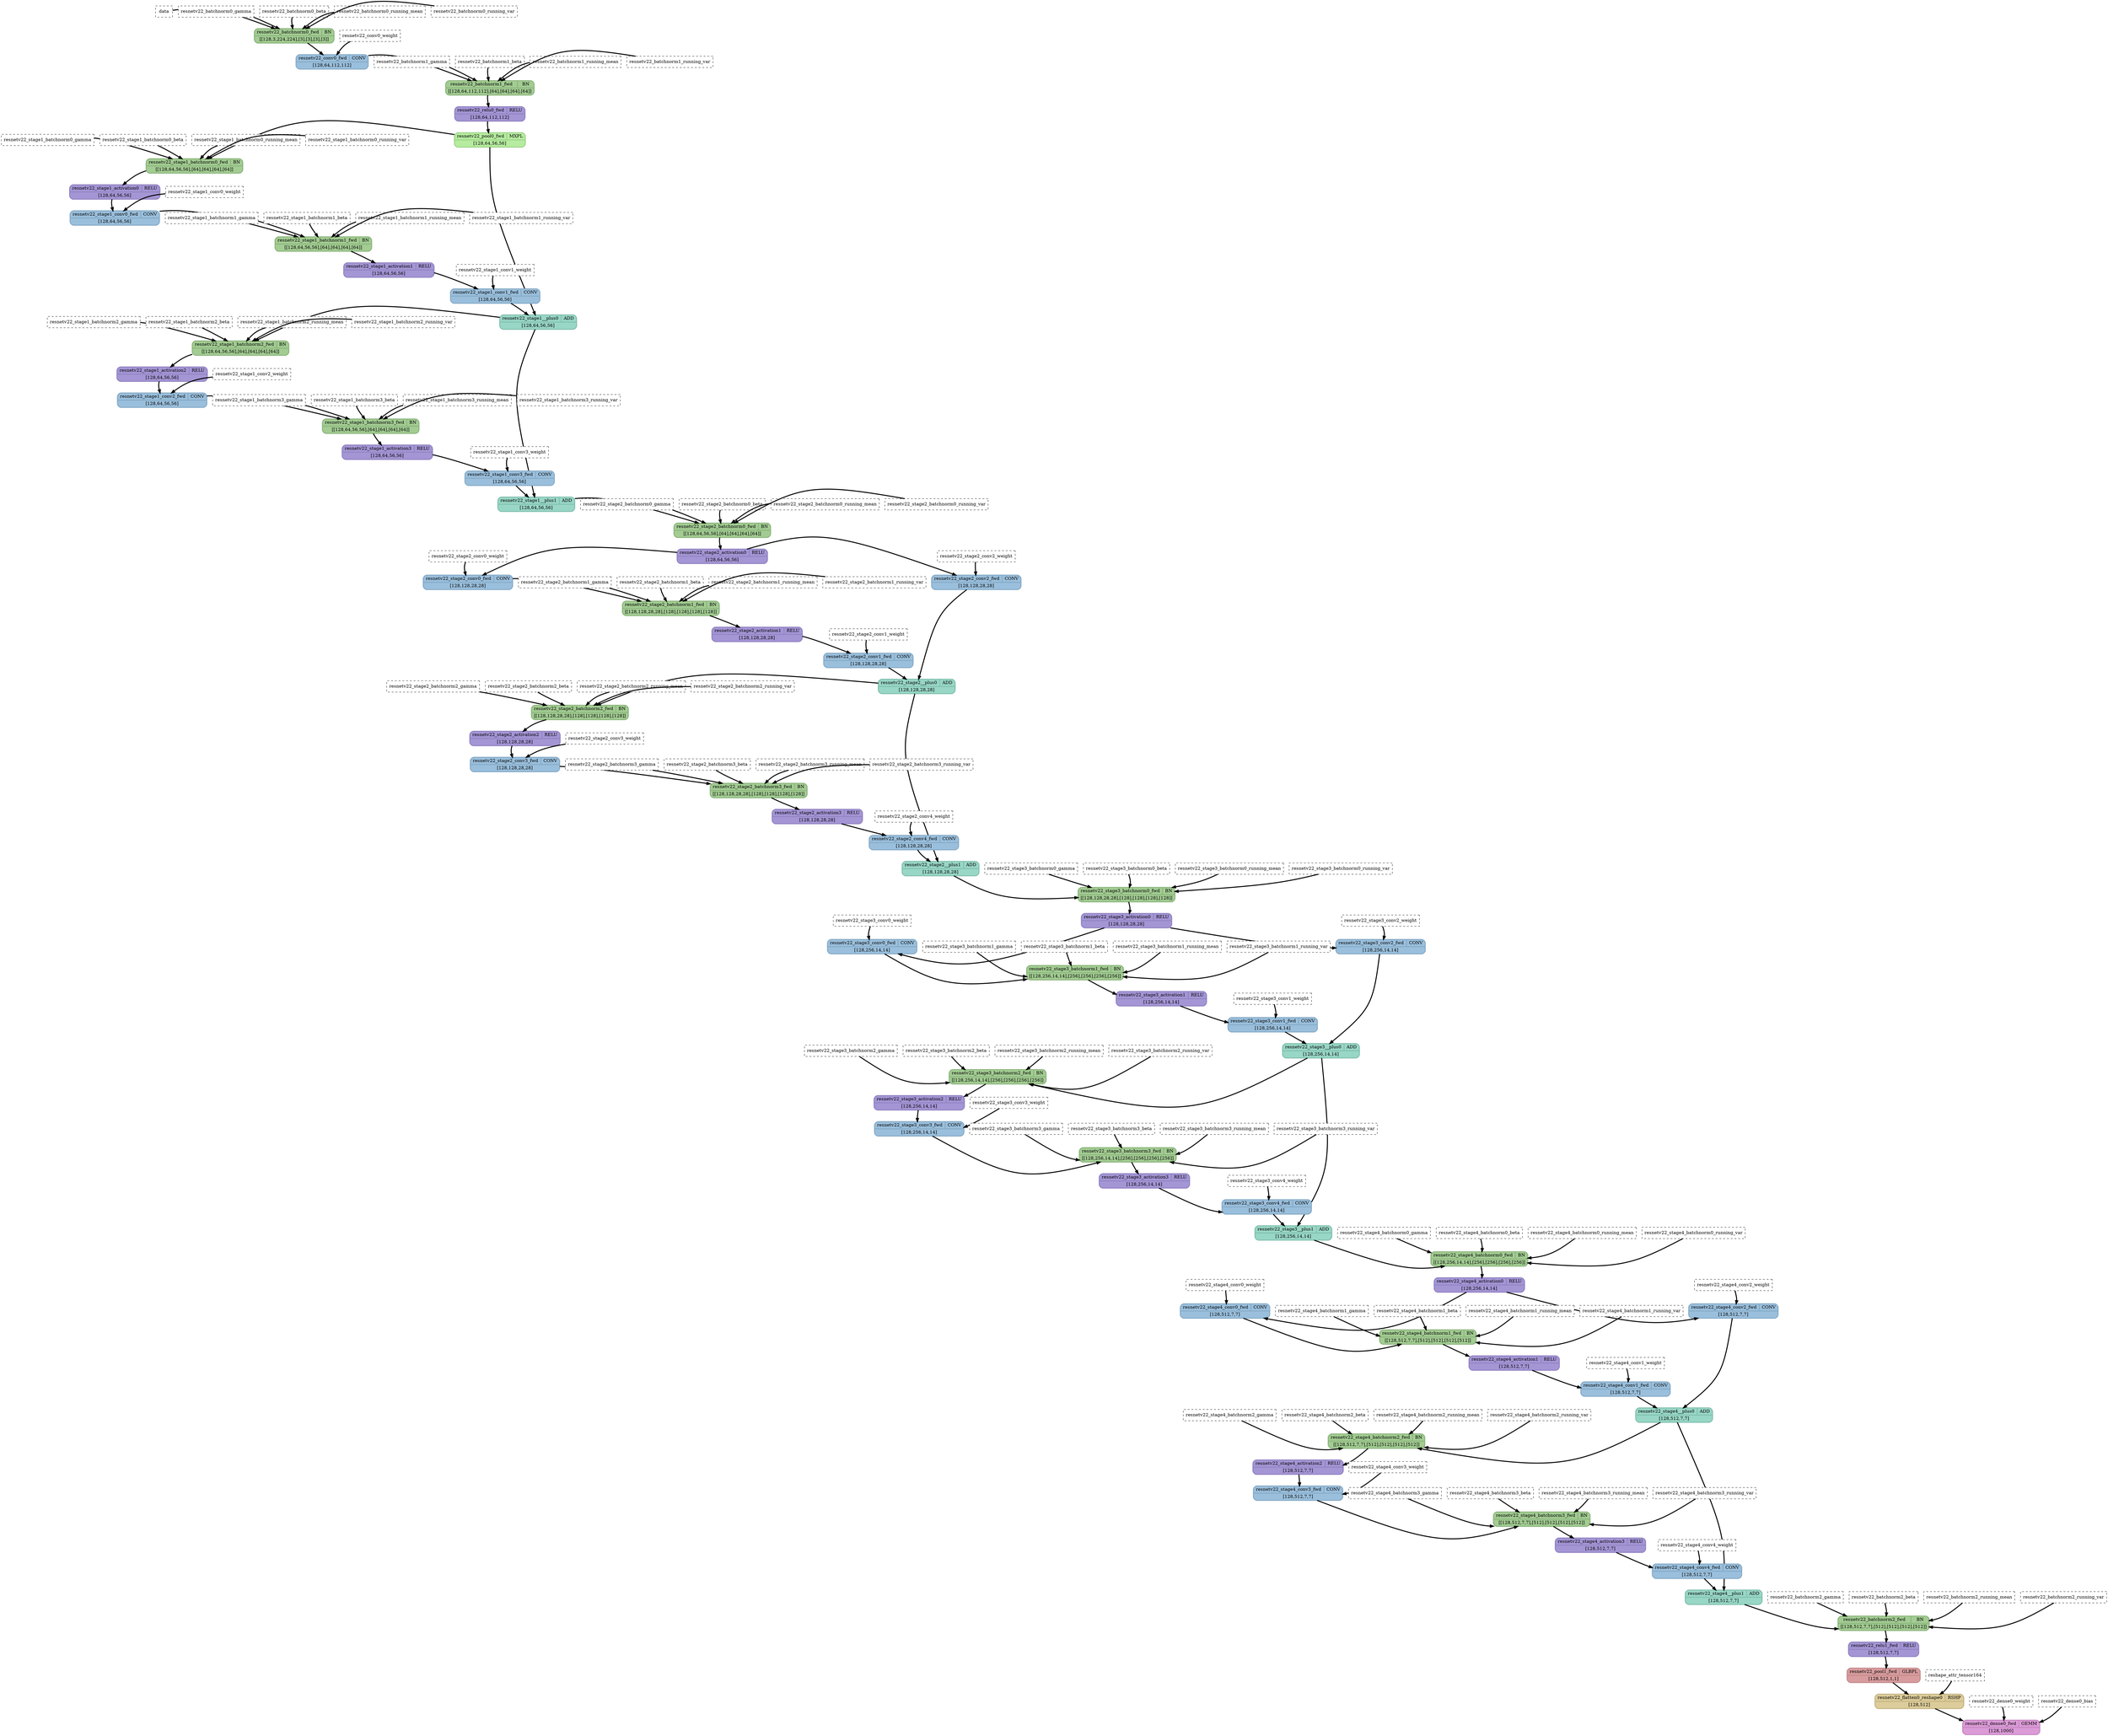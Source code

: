strict digraph {
  graph [
    rankdir="TB"
    overlap=prism
    overlap_shrink=true
    splines=curved
  ];
  node [
    shape=Mrecord
  ];
  edge [
    penwidth=3
  ];

  // Node definitions.
  "data" [
    id=0
    name="data"
    type=constant_input
    label="data"
    inputs=""
    outputs=""
    shape=box
    style="filled,dashed"
    fillcolor="white"
  ];
  "resnetv22_batchnorm0_gamma" [
    id=1
    name="resnetv22_batchnorm0_gamma"
    type=constant_input
    label="resnetv22_batchnorm0_gamma"
    inputs=""
    outputs=""
    shape=box
    style="filled,dashed"
    fillcolor="white"
  ];
  "resnetv22_batchnorm0_beta" [
    id=2
    name="resnetv22_batchnorm0_beta"
    type=constant_input
    label="resnetv22_batchnorm0_beta"
    inputs=""
    outputs=""
    shape=box
    style="filled,dashed"
    fillcolor="white"
  ];
  "resnetv22_batchnorm0_running_mean" [
    id=3
    name="resnetv22_batchnorm0_running_mean"
    type=constant_input
    label="resnetv22_batchnorm0_running_mean"
    inputs=""
    outputs=""
    shape=box
    style="filled,dashed"
    fillcolor="white"
  ];
  "resnetv22_batchnorm0_running_var" [
    id=4
    name="resnetv22_batchnorm0_running_var"
    type=constant_input
    label="resnetv22_batchnorm0_running_var"
    inputs=""
    outputs=""
    shape=box
    style="filled,dashed"
    fillcolor="white"
  ];
  "resnetv22_batchnorm0_fwd" [
    id=5
    name="resnetv22_batchnorm0_fwd"
    type=BatchNormalization
    label="{ {resnetv22_batchnorm0_fwd  | BN} | [[128,3,224,224],[3],[3],[3],[3]] }"
    inputs="data;resnetv22_batchnorm0_gamma;resnetv22_batchnorm0_beta;resnetv22_batchnorm0_running_mean;resnetv22_batchnorm0_running_var"
    outputs="resnetv22_batchnorm0_fwd"
    penwidth=3
    style=filled
    color="#8db67e"
    fontcolor="#000000"
    fillcolor="#a2cc92"
  ];
  "resnetv22_conv0_weight" [
    id=6
    name="resnetv22_conv0_weight"
    type=constant_input
    label="resnetv22_conv0_weight"
    inputs=""
    outputs=""
    shape=box
    style="filled,dashed"
    fillcolor="white"
  ];
  "resnetv22_conv0_fwd" [
    id=7
    name="resnetv22_conv0_fwd"
    type=Conv
    label="{ {resnetv22_conv0_fwd  | CONV} | [128,64,112,112] }"
    inputs="resnetv22_batchnorm0_fwd;resnetv22_conv0_weight"
    outputs="resnetv22_conv0_fwd"
    penwidth=3
    style=filled
    color="#86abc7"
    fontcolor="#000000"
    fillcolor="#9abfdc"
  ];
  "resnetv22_batchnorm1_gamma" [
    id=8
    name="resnetv22_batchnorm1_gamma"
    type=constant_input
    label="resnetv22_batchnorm1_gamma"
    inputs=""
    outputs=""
    shape=box
    style="filled,dashed"
    fillcolor="white"
  ];
  "resnetv22_batchnorm1_beta" [
    id=9
    name="resnetv22_batchnorm1_beta"
    type=constant_input
    label="resnetv22_batchnorm1_beta"
    inputs=""
    outputs=""
    shape=box
    style="filled,dashed"
    fillcolor="white"
  ];
  "resnetv22_batchnorm1_running_mean" [
    id=10
    name="resnetv22_batchnorm1_running_mean"
    type=constant_input
    label="resnetv22_batchnorm1_running_mean"
    inputs=""
    outputs=""
    shape=box
    style="filled,dashed"
    fillcolor="white"
  ];
  "resnetv22_batchnorm1_running_var" [
    id=11
    name="resnetv22_batchnorm1_running_var"
    type=constant_input
    label="resnetv22_batchnorm1_running_var"
    inputs=""
    outputs=""
    shape=box
    style="filled,dashed"
    fillcolor="white"
  ];
  "resnetv22_batchnorm1_fwd" [
    id=12
    name="resnetv22_batchnorm1_fwd"
    type=BatchNormalization
    label="{ {resnetv22_batchnorm1_fwd  | BN} | [[128,64,112,112],[64],[64],[64],[64]] }"
    inputs="resnetv22_conv0_fwd;resnetv22_batchnorm1_gamma;resnetv22_batchnorm1_beta;resnetv22_batchnorm1_running_mean;resnetv22_batchnorm1_running_var"
    outputs="resnetv22_batchnorm1_fwd"
    penwidth=3
    style=filled
    color="#8db67e"
    fontcolor="#000000"
    fillcolor="#a2cc92"
  ];
  "resnetv22_relu0_fwd" [
    id=13
    name="resnetv22_relu0_fwd"
    type=Relu
    label="{ {resnetv22_relu0_fwd  | RELU} | [128,64,112,112] }"
    inputs="resnetv22_batchnorm1_fwd"
    outputs="resnetv22_relu0_fwd"
    penwidth=3
    style=filled
    color="#9384c2"
    fontcolor="#000000"
    fillcolor="#a495d5"
  ];
  "resnetv22_pool0_fwd" [
    id=14
    name="resnetv22_pool0_fwd"
    type=MaxPool
    label="{ {resnetv22_pool0_fwd  | MXPL} | [128,64,56,56] }"
    inputs="resnetv22_relu0_fwd"
    outputs="resnetv22_pool0_fwd"
    penwidth=3
    style=filled
    color="#9dd388"
    fontcolor="#000000"
    fillcolor="#b6ec9f"
  ];
  "resnetv22_stage1_batchnorm0_gamma" [
    id=15
    name="resnetv22_stage1_batchnorm0_gamma"
    type=constant_input
    label="resnetv22_stage1_batchnorm0_gamma"
    inputs=""
    outputs=""
    shape=box
    style="filled,dashed"
    fillcolor="white"
  ];
  "resnetv22_stage1_batchnorm0_beta" [
    id=16
    name="resnetv22_stage1_batchnorm0_beta"
    type=constant_input
    label="resnetv22_stage1_batchnorm0_beta"
    inputs=""
    outputs=""
    shape=box
    style="filled,dashed"
    fillcolor="white"
  ];
  "resnetv22_stage1_batchnorm0_running_mean" [
    id=17
    name="resnetv22_stage1_batchnorm0_running_mean"
    type=constant_input
    label="resnetv22_stage1_batchnorm0_running_mean"
    inputs=""
    outputs=""
    shape=box
    style="filled,dashed"
    fillcolor="white"
  ];
  "resnetv22_stage1_batchnorm0_running_var" [
    id=18
    name="resnetv22_stage1_batchnorm0_running_var"
    type=constant_input
    label="resnetv22_stage1_batchnorm0_running_var"
    inputs=""
    outputs=""
    shape=box
    style="filled,dashed"
    fillcolor="white"
  ];
  "resnetv22_stage1_batchnorm0_fwd" [
    id=19
    name="resnetv22_stage1_batchnorm0_fwd"
    type=BatchNormalization
    label="{ {resnetv22_stage1_batchnorm0_fwd  | BN} | [[128,64,56,56],[64],[64],[64],[64]] }"
    inputs="resnetv22_pool0_fwd;resnetv22_stage1_batchnorm0_gamma;resnetv22_stage1_batchnorm0_beta;resnetv22_stage1_batchnorm0_running_mean;resnetv22_stage1_batchnorm0_running_var"
    outputs="resnetv22_stage1_batchnorm0_fwd"
    penwidth=3
    style=filled
    color="#8db67e"
    fontcolor="#000000"
    fillcolor="#a2cc92"
  ];
  "resnetv22_stage1_activation0" [
    id=20
    name="resnetv22_stage1_activation0"
    type=Relu
    label="{ {resnetv22_stage1_activation0  | RELU} | [128,64,56,56] }"
    inputs="resnetv22_stage1_batchnorm0_fwd"
    outputs="resnetv22_stage1_activation0"
    penwidth=3
    style=filled
    color="#9384c2"
    fontcolor="#000000"
    fillcolor="#a495d5"
  ];
  "resnetv22_stage1_conv0_weight" [
    id=21
    name="resnetv22_stage1_conv0_weight"
    type=constant_input
    label="resnetv22_stage1_conv0_weight"
    inputs=""
    outputs=""
    shape=box
    style="filled,dashed"
    fillcolor="white"
  ];
  "resnetv22_stage1_conv0_fwd" [
    id=22
    name="resnetv22_stage1_conv0_fwd"
    type=Conv
    label="{ {resnetv22_stage1_conv0_fwd  | CONV} | [128,64,56,56] }"
    inputs="resnetv22_stage1_activation0;resnetv22_stage1_conv0_weight"
    outputs="resnetv22_stage1_conv0_fwd"
    penwidth=3
    style=filled
    color="#86abc7"
    fontcolor="#000000"
    fillcolor="#9abfdc"
  ];
  "resnetv22_stage1_batchnorm1_gamma" [
    id=23
    name="resnetv22_stage1_batchnorm1_gamma"
    type=constant_input
    label="resnetv22_stage1_batchnorm1_gamma"
    inputs=""
    outputs=""
    shape=box
    style="filled,dashed"
    fillcolor="white"
  ];
  "resnetv22_stage1_batchnorm1_beta" [
    id=24
    name="resnetv22_stage1_batchnorm1_beta"
    type=constant_input
    label="resnetv22_stage1_batchnorm1_beta"
    inputs=""
    outputs=""
    shape=box
    style="filled,dashed"
    fillcolor="white"
  ];
  "resnetv22_stage1_batchnorm1_running_mean" [
    id=25
    name="resnetv22_stage1_batchnorm1_running_mean"
    type=constant_input
    label="resnetv22_stage1_batchnorm1_running_mean"
    inputs=""
    outputs=""
    shape=box
    style="filled,dashed"
    fillcolor="white"
  ];
  "resnetv22_stage1_batchnorm1_running_var" [
    id=26
    name="resnetv22_stage1_batchnorm1_running_var"
    type=constant_input
    label="resnetv22_stage1_batchnorm1_running_var"
    inputs=""
    outputs=""
    shape=box
    style="filled,dashed"
    fillcolor="white"
  ];
  "resnetv22_stage1_batchnorm1_fwd" [
    id=27
    name="resnetv22_stage1_batchnorm1_fwd"
    type=BatchNormalization
    label="{ {resnetv22_stage1_batchnorm1_fwd  | BN} | [[128,64,56,56],[64],[64],[64],[64]] }"
    inputs="resnetv22_stage1_conv0_fwd;resnetv22_stage1_batchnorm1_gamma;resnetv22_stage1_batchnorm1_beta;resnetv22_stage1_batchnorm1_running_mean;resnetv22_stage1_batchnorm1_running_var"
    outputs="resnetv22_stage1_batchnorm1_fwd"
    penwidth=3
    style=filled
    color="#8db67e"
    fontcolor="#000000"
    fillcolor="#a2cc92"
  ];
  "resnetv22_stage1_activation1" [
    id=28
    name="resnetv22_stage1_activation1"
    type=Relu
    label="{ {resnetv22_stage1_activation1  | RELU} | [128,64,56,56] }"
    inputs="resnetv22_stage1_batchnorm1_fwd"
    outputs="resnetv22_stage1_activation1"
    penwidth=3
    style=filled
    color="#9384c2"
    fontcolor="#000000"
    fillcolor="#a495d5"
  ];
  "resnetv22_stage1_conv1_weight" [
    id=29
    name="resnetv22_stage1_conv1_weight"
    type=constant_input
    label="resnetv22_stage1_conv1_weight"
    inputs=""
    outputs=""
    shape=box
    style="filled,dashed"
    fillcolor="white"
  ];
  "resnetv22_stage1_conv1_fwd" [
    id=30
    name="resnetv22_stage1_conv1_fwd"
    type=Conv
    label="{ {resnetv22_stage1_conv1_fwd  | CONV} | [128,64,56,56] }"
    inputs="resnetv22_stage1_activation1;resnetv22_stage1_conv1_weight"
    outputs="resnetv22_stage1_conv1_fwd"
    penwidth=3
    style=filled
    color="#86abc7"
    fontcolor="#000000"
    fillcolor="#9abfdc"
  ];
  "resnetv22_stage1__plus0" [
    id=31
    name="resnetv22_stage1__plus0"
    type=Add
    label="{ {resnetv22_stage1__plus0  | ADD} | [128,64,56,56] }"
    inputs="resnetv22_stage1_conv1_fwd;resnetv22_pool0_fwd"
    outputs="resnetv22_stage1__plus0"
    penwidth=3
    style=filled
    color="#82c0af"
    fontcolor="#000000"
    fillcolor="#98d6c5"
  ];
  "resnetv22_stage1_batchnorm2_gamma" [
    id=32
    name="resnetv22_stage1_batchnorm2_gamma"
    type=constant_input
    label="resnetv22_stage1_batchnorm2_gamma"
    inputs=""
    outputs=""
    shape=box
    style="filled,dashed"
    fillcolor="white"
  ];
  "resnetv22_stage1_batchnorm2_beta" [
    id=33
    name="resnetv22_stage1_batchnorm2_beta"
    type=constant_input
    label="resnetv22_stage1_batchnorm2_beta"
    inputs=""
    outputs=""
    shape=box
    style="filled,dashed"
    fillcolor="white"
  ];
  "resnetv22_stage1_batchnorm2_running_mean" [
    id=34
    name="resnetv22_stage1_batchnorm2_running_mean"
    type=constant_input
    label="resnetv22_stage1_batchnorm2_running_mean"
    inputs=""
    outputs=""
    shape=box
    style="filled,dashed"
    fillcolor="white"
  ];
  "resnetv22_stage1_batchnorm2_running_var" [
    id=35
    name="resnetv22_stage1_batchnorm2_running_var"
    type=constant_input
    label="resnetv22_stage1_batchnorm2_running_var"
    inputs=""
    outputs=""
    shape=box
    style="filled,dashed"
    fillcolor="white"
  ];
  "resnetv22_stage1_batchnorm2_fwd" [
    id=36
    name="resnetv22_stage1_batchnorm2_fwd"
    type=BatchNormalization
    label="{ {resnetv22_stage1_batchnorm2_fwd  | BN} | [[128,64,56,56],[64],[64],[64],[64]] }"
    inputs="resnetv22_stage1__plus0;resnetv22_stage1_batchnorm2_gamma;resnetv22_stage1_batchnorm2_beta;resnetv22_stage1_batchnorm2_running_mean;resnetv22_stage1_batchnorm2_running_var"
    outputs="resnetv22_stage1_batchnorm2_fwd"
    penwidth=3
    style=filled
    color="#8db67e"
    fontcolor="#000000"
    fillcolor="#a2cc92"
  ];
  "resnetv22_stage1_activation2" [
    id=37
    name="resnetv22_stage1_activation2"
    type=Relu
    label="{ {resnetv22_stage1_activation2  | RELU} | [128,64,56,56] }"
    inputs="resnetv22_stage1_batchnorm2_fwd"
    outputs="resnetv22_stage1_activation2"
    penwidth=3
    style=filled
    color="#9384c2"
    fontcolor="#000000"
    fillcolor="#a495d5"
  ];
  "resnetv22_stage1_conv2_weight" [
    id=38
    name="resnetv22_stage1_conv2_weight"
    type=constant_input
    label="resnetv22_stage1_conv2_weight"
    inputs=""
    outputs=""
    shape=box
    style="filled,dashed"
    fillcolor="white"
  ];
  "resnetv22_stage1_conv2_fwd" [
    id=39
    name="resnetv22_stage1_conv2_fwd"
    type=Conv
    label="{ {resnetv22_stage1_conv2_fwd  | CONV} | [128,64,56,56] }"
    inputs="resnetv22_stage1_activation2;resnetv22_stage1_conv2_weight"
    outputs="resnetv22_stage1_conv2_fwd"
    penwidth=3
    style=filled
    color="#86abc7"
    fontcolor="#000000"
    fillcolor="#9abfdc"
  ];
  "resnetv22_stage1_batchnorm3_gamma" [
    id=40
    name="resnetv22_stage1_batchnorm3_gamma"
    type=constant_input
    label="resnetv22_stage1_batchnorm3_gamma"
    inputs=""
    outputs=""
    shape=box
    style="filled,dashed"
    fillcolor="white"
  ];
  "resnetv22_stage1_batchnorm3_beta" [
    id=41
    name="resnetv22_stage1_batchnorm3_beta"
    type=constant_input
    label="resnetv22_stage1_batchnorm3_beta"
    inputs=""
    outputs=""
    shape=box
    style="filled,dashed"
    fillcolor="white"
  ];
  "resnetv22_stage1_batchnorm3_running_mean" [
    id=42
    name="resnetv22_stage1_batchnorm3_running_mean"
    type=constant_input
    label="resnetv22_stage1_batchnorm3_running_mean"
    inputs=""
    outputs=""
    shape=box
    style="filled,dashed"
    fillcolor="white"
  ];
  "resnetv22_stage1_batchnorm3_running_var" [
    id=43
    name="resnetv22_stage1_batchnorm3_running_var"
    type=constant_input
    label="resnetv22_stage1_batchnorm3_running_var"
    inputs=""
    outputs=""
    shape=box
    style="filled,dashed"
    fillcolor="white"
  ];
  "resnetv22_stage1_batchnorm3_fwd" [
    id=44
    name="resnetv22_stage1_batchnorm3_fwd"
    type=BatchNormalization
    label="{ {resnetv22_stage1_batchnorm3_fwd  | BN} | [[128,64,56,56],[64],[64],[64],[64]] }"
    inputs="resnetv22_stage1_conv2_fwd;resnetv22_stage1_batchnorm3_gamma;resnetv22_stage1_batchnorm3_beta;resnetv22_stage1_batchnorm3_running_mean;resnetv22_stage1_batchnorm3_running_var"
    outputs="resnetv22_stage1_batchnorm3_fwd"
    penwidth=3
    style=filled
    color="#8db67e"
    fontcolor="#000000"
    fillcolor="#a2cc92"
  ];
  "resnetv22_stage1_activation3" [
    id=45
    name="resnetv22_stage1_activation3"
    type=Relu
    label="{ {resnetv22_stage1_activation3  | RELU} | [128,64,56,56] }"
    inputs="resnetv22_stage1_batchnorm3_fwd"
    outputs="resnetv22_stage1_activation3"
    penwidth=3
    style=filled
    color="#9384c2"
    fontcolor="#000000"
    fillcolor="#a495d5"
  ];
  "resnetv22_stage1_conv3_weight" [
    id=46
    name="resnetv22_stage1_conv3_weight"
    type=constant_input
    label="resnetv22_stage1_conv3_weight"
    inputs=""
    outputs=""
    shape=box
    style="filled,dashed"
    fillcolor="white"
  ];
  "resnetv22_stage1_conv3_fwd" [
    id=47
    name="resnetv22_stage1_conv3_fwd"
    type=Conv
    label="{ {resnetv22_stage1_conv3_fwd  | CONV} | [128,64,56,56] }"
    inputs="resnetv22_stage1_activation3;resnetv22_stage1_conv3_weight"
    outputs="resnetv22_stage1_conv3_fwd"
    penwidth=3
    style=filled
    color="#86abc7"
    fontcolor="#000000"
    fillcolor="#9abfdc"
  ];
  "resnetv22_stage1__plus1" [
    id=48
    name="resnetv22_stage1__plus1"
    type=Add
    label="{ {resnetv22_stage1__plus1  | ADD} | [128,64,56,56] }"
    inputs="resnetv22_stage1_conv3_fwd;resnetv22_stage1__plus0"
    outputs="resnetv22_stage1__plus1"
    penwidth=3
    style=filled
    color="#82c0af"
    fontcolor="#000000"
    fillcolor="#98d6c5"
  ];
  "resnetv22_stage2_batchnorm0_gamma" [
    id=49
    name="resnetv22_stage2_batchnorm0_gamma"
    type=constant_input
    label="resnetv22_stage2_batchnorm0_gamma"
    inputs=""
    outputs=""
    shape=box
    style="filled,dashed"
    fillcolor="white"
  ];
  "resnetv22_stage2_batchnorm0_beta" [
    id=50
    name="resnetv22_stage2_batchnorm0_beta"
    type=constant_input
    label="resnetv22_stage2_batchnorm0_beta"
    inputs=""
    outputs=""
    shape=box
    style="filled,dashed"
    fillcolor="white"
  ];
  "resnetv22_stage2_batchnorm0_running_mean" [
    id=51
    name="resnetv22_stage2_batchnorm0_running_mean"
    type=constant_input
    label="resnetv22_stage2_batchnorm0_running_mean"
    inputs=""
    outputs=""
    shape=box
    style="filled,dashed"
    fillcolor="white"
  ];
  "resnetv22_stage2_batchnorm0_running_var" [
    id=52
    name="resnetv22_stage2_batchnorm0_running_var"
    type=constant_input
    label="resnetv22_stage2_batchnorm0_running_var"
    inputs=""
    outputs=""
    shape=box
    style="filled,dashed"
    fillcolor="white"
  ];
  "resnetv22_stage2_batchnorm0_fwd" [
    id=53
    name="resnetv22_stage2_batchnorm0_fwd"
    type=BatchNormalization
    label="{ {resnetv22_stage2_batchnorm0_fwd  | BN} | [[128,64,56,56],[64],[64],[64],[64]] }"
    inputs="resnetv22_stage1__plus1;resnetv22_stage2_batchnorm0_gamma;resnetv22_stage2_batchnorm0_beta;resnetv22_stage2_batchnorm0_running_mean;resnetv22_stage2_batchnorm0_running_var"
    outputs="resnetv22_stage2_batchnorm0_fwd"
    penwidth=3
    style=filled
    color="#8db67e"
    fontcolor="#000000"
    fillcolor="#a2cc92"
  ];
  "resnetv22_stage2_activation0" [
    id=54
    name="resnetv22_stage2_activation0"
    type=Relu
    label="{ {resnetv22_stage2_activation0  | RELU} | [128,64,56,56] }"
    inputs="resnetv22_stage2_batchnorm0_fwd"
    outputs="resnetv22_stage2_activation0"
    penwidth=3
    style=filled
    color="#9384c2"
    fontcolor="#000000"
    fillcolor="#a495d5"
  ];
  "resnetv22_stage2_conv0_weight" [
    id=55
    name="resnetv22_stage2_conv0_weight"
    type=constant_input
    label="resnetv22_stage2_conv0_weight"
    inputs=""
    outputs=""
    shape=box
    style="filled,dashed"
    fillcolor="white"
  ];
  "resnetv22_stage2_conv0_fwd" [
    id=56
    name="resnetv22_stage2_conv0_fwd"
    type=Conv
    label="{ {resnetv22_stage2_conv0_fwd  | CONV} | [128,128,28,28] }"
    inputs="resnetv22_stage2_activation0;resnetv22_stage2_conv0_weight"
    outputs="resnetv22_stage2_conv0_fwd"
    penwidth=3
    style=filled
    color="#86abc7"
    fontcolor="#000000"
    fillcolor="#9abfdc"
  ];
  "resnetv22_stage2_batchnorm1_gamma" [
    id=57
    name="resnetv22_stage2_batchnorm1_gamma"
    type=constant_input
    label="resnetv22_stage2_batchnorm1_gamma"
    inputs=""
    outputs=""
    shape=box
    style="filled,dashed"
    fillcolor="white"
  ];
  "resnetv22_stage2_batchnorm1_beta" [
    id=58
    name="resnetv22_stage2_batchnorm1_beta"
    type=constant_input
    label="resnetv22_stage2_batchnorm1_beta"
    inputs=""
    outputs=""
    shape=box
    style="filled,dashed"
    fillcolor="white"
  ];
  "resnetv22_stage2_batchnorm1_running_mean" [
    id=59
    name="resnetv22_stage2_batchnorm1_running_mean"
    type=constant_input
    label="resnetv22_stage2_batchnorm1_running_mean"
    inputs=""
    outputs=""
    shape=box
    style="filled,dashed"
    fillcolor="white"
  ];
  "resnetv22_stage2_batchnorm1_running_var" [
    id=60
    name="resnetv22_stage2_batchnorm1_running_var"
    type=constant_input
    label="resnetv22_stage2_batchnorm1_running_var"
    inputs=""
    outputs=""
    shape=box
    style="filled,dashed"
    fillcolor="white"
  ];
  "resnetv22_stage2_batchnorm1_fwd" [
    id=61
    name="resnetv22_stage2_batchnorm1_fwd"
    type=BatchNormalization
    label="{ {resnetv22_stage2_batchnorm1_fwd  | BN} | [[128,128,28,28],[128],[128],[128],[128]] }"
    inputs="resnetv22_stage2_conv0_fwd;resnetv22_stage2_batchnorm1_gamma;resnetv22_stage2_batchnorm1_beta;resnetv22_stage2_batchnorm1_running_mean;resnetv22_stage2_batchnorm1_running_var"
    outputs="resnetv22_stage2_batchnorm1_fwd"
    penwidth=3
    style=filled
    color="#8db67e"
    fontcolor="#000000"
    fillcolor="#a2cc92"
  ];
  "resnetv22_stage2_activation1" [
    id=62
    name="resnetv22_stage2_activation1"
    type=Relu
    label="{ {resnetv22_stage2_activation1  | RELU} | [128,128,28,28] }"
    inputs="resnetv22_stage2_batchnorm1_fwd"
    outputs="resnetv22_stage2_activation1"
    penwidth=3
    style=filled
    color="#9384c2"
    fontcolor="#000000"
    fillcolor="#a495d5"
  ];
  "resnetv22_stage2_conv1_weight" [
    id=63
    name="resnetv22_stage2_conv1_weight"
    type=constant_input
    label="resnetv22_stage2_conv1_weight"
    inputs=""
    outputs=""
    shape=box
    style="filled,dashed"
    fillcolor="white"
  ];
  "resnetv22_stage2_conv1_fwd" [
    id=64
    name="resnetv22_stage2_conv1_fwd"
    type=Conv
    label="{ {resnetv22_stage2_conv1_fwd  | CONV} | [128,128,28,28] }"
    inputs="resnetv22_stage2_activation1;resnetv22_stage2_conv1_weight"
    outputs="resnetv22_stage2_conv1_fwd"
    penwidth=3
    style=filled
    color="#86abc7"
    fontcolor="#000000"
    fillcolor="#9abfdc"
  ];
  "resnetv22_stage2_conv2_weight" [
    id=65
    name="resnetv22_stage2_conv2_weight"
    type=constant_input
    label="resnetv22_stage2_conv2_weight"
    inputs=""
    outputs=""
    shape=box
    style="filled,dashed"
    fillcolor="white"
  ];
  "resnetv22_stage2_conv2_fwd" [
    id=66
    name="resnetv22_stage2_conv2_fwd"
    type=Conv
    label="{ {resnetv22_stage2_conv2_fwd  | CONV} | [128,128,28,28] }"
    inputs="resnetv22_stage2_activation0;resnetv22_stage2_conv2_weight"
    outputs="resnetv22_stage2_conv2_fwd"
    penwidth=3
    style=filled
    color="#86abc7"
    fontcolor="#000000"
    fillcolor="#9abfdc"
  ];
  "resnetv22_stage2__plus0" [
    id=67
    name="resnetv22_stage2__plus0"
    type=Add
    label="{ {resnetv22_stage2__plus0  | ADD} | [128,128,28,28] }"
    inputs="resnetv22_stage2_conv1_fwd;resnetv22_stage2_conv2_fwd"
    outputs="resnetv22_stage2__plus0"
    penwidth=3
    style=filled
    color="#82c0af"
    fontcolor="#000000"
    fillcolor="#98d6c5"
  ];
  "resnetv22_stage2_batchnorm2_gamma" [
    id=68
    name="resnetv22_stage2_batchnorm2_gamma"
    type=constant_input
    label="resnetv22_stage2_batchnorm2_gamma"
    inputs=""
    outputs=""
    shape=box
    style="filled,dashed"
    fillcolor="white"
  ];
  "resnetv22_stage2_batchnorm2_beta" [
    id=69
    name="resnetv22_stage2_batchnorm2_beta"
    type=constant_input
    label="resnetv22_stage2_batchnorm2_beta"
    inputs=""
    outputs=""
    shape=box
    style="filled,dashed"
    fillcolor="white"
  ];
  "resnetv22_stage2_batchnorm2_running_mean" [
    id=70
    name="resnetv22_stage2_batchnorm2_running_mean"
    type=constant_input
    label="resnetv22_stage2_batchnorm2_running_mean"
    inputs=""
    outputs=""
    shape=box
    style="filled,dashed"
    fillcolor="white"
  ];
  "resnetv22_stage2_batchnorm2_running_var" [
    id=71
    name="resnetv22_stage2_batchnorm2_running_var"
    type=constant_input
    label="resnetv22_stage2_batchnorm2_running_var"
    inputs=""
    outputs=""
    shape=box
    style="filled,dashed"
    fillcolor="white"
  ];
  "resnetv22_stage2_batchnorm2_fwd" [
    id=72
    name="resnetv22_stage2_batchnorm2_fwd"
    type=BatchNormalization
    label="{ {resnetv22_stage2_batchnorm2_fwd  | BN} | [[128,128,28,28],[128],[128],[128],[128]] }"
    inputs="resnetv22_stage2__plus0;resnetv22_stage2_batchnorm2_gamma;resnetv22_stage2_batchnorm2_beta;resnetv22_stage2_batchnorm2_running_mean;resnetv22_stage2_batchnorm2_running_var"
    outputs="resnetv22_stage2_batchnorm2_fwd"
    penwidth=3
    style=filled
    color="#8db67e"
    fontcolor="#000000"
    fillcolor="#a2cc92"
  ];
  "resnetv22_stage2_activation2" [
    id=73
    name="resnetv22_stage2_activation2"
    type=Relu
    label="{ {resnetv22_stage2_activation2  | RELU} | [128,128,28,28] }"
    inputs="resnetv22_stage2_batchnorm2_fwd"
    outputs="resnetv22_stage2_activation2"
    penwidth=3
    style=filled
    color="#9384c2"
    fontcolor="#000000"
    fillcolor="#a495d5"
  ];
  "resnetv22_stage2_conv3_weight" [
    id=74
    name="resnetv22_stage2_conv3_weight"
    type=constant_input
    label="resnetv22_stage2_conv3_weight"
    inputs=""
    outputs=""
    shape=box
    style="filled,dashed"
    fillcolor="white"
  ];
  "resnetv22_stage2_conv3_fwd" [
    id=75
    name="resnetv22_stage2_conv3_fwd"
    type=Conv
    label="{ {resnetv22_stage2_conv3_fwd  | CONV} | [128,128,28,28] }"
    inputs="resnetv22_stage2_activation2;resnetv22_stage2_conv3_weight"
    outputs="resnetv22_stage2_conv3_fwd"
    penwidth=3
    style=filled
    color="#86abc7"
    fontcolor="#000000"
    fillcolor="#9abfdc"
  ];
  "resnetv22_stage2_batchnorm3_gamma" [
    id=76
    name="resnetv22_stage2_batchnorm3_gamma"
    type=constant_input
    label="resnetv22_stage2_batchnorm3_gamma"
    inputs=""
    outputs=""
    shape=box
    style="filled,dashed"
    fillcolor="white"
  ];
  "resnetv22_stage2_batchnorm3_beta" [
    id=77
    name="resnetv22_stage2_batchnorm3_beta"
    type=constant_input
    label="resnetv22_stage2_batchnorm3_beta"
    inputs=""
    outputs=""
    shape=box
    style="filled,dashed"
    fillcolor="white"
  ];
  "resnetv22_stage2_batchnorm3_running_mean" [
    id=78
    name="resnetv22_stage2_batchnorm3_running_mean"
    type=constant_input
    label="resnetv22_stage2_batchnorm3_running_mean"
    inputs=""
    outputs=""
    shape=box
    style="filled,dashed"
    fillcolor="white"
  ];
  "resnetv22_stage2_batchnorm3_running_var" [
    id=79
    name="resnetv22_stage2_batchnorm3_running_var"
    type=constant_input
    label="resnetv22_stage2_batchnorm3_running_var"
    inputs=""
    outputs=""
    shape=box
    style="filled,dashed"
    fillcolor="white"
  ];
  "resnetv22_stage2_batchnorm3_fwd" [
    id=80
    name="resnetv22_stage2_batchnorm3_fwd"
    type=BatchNormalization
    label="{ {resnetv22_stage2_batchnorm3_fwd  | BN} | [[128,128,28,28],[128],[128],[128],[128]] }"
    inputs="resnetv22_stage2_conv3_fwd;resnetv22_stage2_batchnorm3_gamma;resnetv22_stage2_batchnorm3_beta;resnetv22_stage2_batchnorm3_running_mean;resnetv22_stage2_batchnorm3_running_var"
    outputs="resnetv22_stage2_batchnorm3_fwd"
    penwidth=3
    style=filled
    color="#8db67e"
    fontcolor="#000000"
    fillcolor="#a2cc92"
  ];
  "resnetv22_stage2_activation3" [
    id=81
    name="resnetv22_stage2_activation3"
    type=Relu
    label="{ {resnetv22_stage2_activation3  | RELU} | [128,128,28,28] }"
    inputs="resnetv22_stage2_batchnorm3_fwd"
    outputs="resnetv22_stage2_activation3"
    penwidth=3
    style=filled
    color="#9384c2"
    fontcolor="#000000"
    fillcolor="#a495d5"
  ];
  "resnetv22_stage2_conv4_weight" [
    id=82
    name="resnetv22_stage2_conv4_weight"
    type=constant_input
    label="resnetv22_stage2_conv4_weight"
    inputs=""
    outputs=""
    shape=box
    style="filled,dashed"
    fillcolor="white"
  ];
  "resnetv22_stage2_conv4_fwd" [
    id=83
    name="resnetv22_stage2_conv4_fwd"
    type=Conv
    label="{ {resnetv22_stage2_conv4_fwd  | CONV} | [128,128,28,28] }"
    inputs="resnetv22_stage2_activation3;resnetv22_stage2_conv4_weight"
    outputs="resnetv22_stage2_conv4_fwd"
    penwidth=3
    style=filled
    color="#86abc7"
    fontcolor="#000000"
    fillcolor="#9abfdc"
  ];
  "resnetv22_stage2__plus1" [
    id=84
    name="resnetv22_stage2__plus1"
    type=Add
    label="{ {resnetv22_stage2__plus1  | ADD} | [128,128,28,28] }"
    inputs="resnetv22_stage2_conv4_fwd;resnetv22_stage2__plus0"
    outputs="resnetv22_stage2__plus1"
    penwidth=3
    style=filled
    color="#82c0af"
    fontcolor="#000000"
    fillcolor="#98d6c5"
  ];
  "resnetv22_stage3_batchnorm0_gamma" [
    id=85
    name="resnetv22_stage3_batchnorm0_gamma"
    type=constant_input
    label="resnetv22_stage3_batchnorm0_gamma"
    inputs=""
    outputs=""
    shape=box
    style="filled,dashed"
    fillcolor="white"
  ];
  "resnetv22_stage3_batchnorm0_beta" [
    id=86
    name="resnetv22_stage3_batchnorm0_beta"
    type=constant_input
    label="resnetv22_stage3_batchnorm0_beta"
    inputs=""
    outputs=""
    shape=box
    style="filled,dashed"
    fillcolor="white"
  ];
  "resnetv22_stage3_batchnorm0_running_mean" [
    id=87
    name="resnetv22_stage3_batchnorm0_running_mean"
    type=constant_input
    label="resnetv22_stage3_batchnorm0_running_mean"
    inputs=""
    outputs=""
    shape=box
    style="filled,dashed"
    fillcolor="white"
  ];
  "resnetv22_stage3_batchnorm0_running_var" [
    id=88
    name="resnetv22_stage3_batchnorm0_running_var"
    type=constant_input
    label="resnetv22_stage3_batchnorm0_running_var"
    inputs=""
    outputs=""
    shape=box
    style="filled,dashed"
    fillcolor="white"
  ];
  "resnetv22_stage3_batchnorm0_fwd" [
    id=89
    name="resnetv22_stage3_batchnorm0_fwd"
    type=BatchNormalization
    label="{ {resnetv22_stage3_batchnorm0_fwd  | BN} | [[128,128,28,28],[128],[128],[128],[128]] }"
    inputs="resnetv22_stage2__plus1;resnetv22_stage3_batchnorm0_gamma;resnetv22_stage3_batchnorm0_beta;resnetv22_stage3_batchnorm0_running_mean;resnetv22_stage3_batchnorm0_running_var"
    outputs="resnetv22_stage3_batchnorm0_fwd"
    penwidth=3
    style=filled
    color="#8db67e"
    fontcolor="#000000"
    fillcolor="#a2cc92"
  ];
  "resnetv22_stage3_activation0" [
    id=90
    name="resnetv22_stage3_activation0"
    type=Relu
    label="{ {resnetv22_stage3_activation0  | RELU} | [128,128,28,28] }"
    inputs="resnetv22_stage3_batchnorm0_fwd"
    outputs="resnetv22_stage3_activation0"
    penwidth=3
    style=filled
    color="#9384c2"
    fontcolor="#000000"
    fillcolor="#a495d5"
  ];
  "resnetv22_stage3_conv0_weight" [
    id=91
    name="resnetv22_stage3_conv0_weight"
    type=constant_input
    label="resnetv22_stage3_conv0_weight"
    inputs=""
    outputs=""
    shape=box
    style="filled,dashed"
    fillcolor="white"
  ];
  "resnetv22_stage3_conv0_fwd" [
    id=92
    name="resnetv22_stage3_conv0_fwd"
    type=Conv
    label="{ {resnetv22_stage3_conv0_fwd  | CONV} | [128,256,14,14] }"
    inputs="resnetv22_stage3_activation0;resnetv22_stage3_conv0_weight"
    outputs="resnetv22_stage3_conv0_fwd"
    penwidth=3
    style=filled
    color="#86abc7"
    fontcolor="#000000"
    fillcolor="#9abfdc"
  ];
  "resnetv22_stage3_batchnorm1_gamma" [
    id=93
    name="resnetv22_stage3_batchnorm1_gamma"
    type=constant_input
    label="resnetv22_stage3_batchnorm1_gamma"
    inputs=""
    outputs=""
    shape=box
    style="filled,dashed"
    fillcolor="white"
  ];
  "resnetv22_stage3_batchnorm1_beta" [
    id=94
    name="resnetv22_stage3_batchnorm1_beta"
    type=constant_input
    label="resnetv22_stage3_batchnorm1_beta"
    inputs=""
    outputs=""
    shape=box
    style="filled,dashed"
    fillcolor="white"
  ];
  "resnetv22_stage3_batchnorm1_running_mean" [
    id=95
    name="resnetv22_stage3_batchnorm1_running_mean"
    type=constant_input
    label="resnetv22_stage3_batchnorm1_running_mean"
    inputs=""
    outputs=""
    shape=box
    style="filled,dashed"
    fillcolor="white"
  ];
  "resnetv22_stage3_batchnorm1_running_var" [
    id=96
    name="resnetv22_stage3_batchnorm1_running_var"
    type=constant_input
    label="resnetv22_stage3_batchnorm1_running_var"
    inputs=""
    outputs=""
    shape=box
    style="filled,dashed"
    fillcolor="white"
  ];
  "resnetv22_stage3_batchnorm1_fwd" [
    id=97
    name="resnetv22_stage3_batchnorm1_fwd"
    type=BatchNormalization
    label="{ {resnetv22_stage3_batchnorm1_fwd  | BN} | [[128,256,14,14],[256],[256],[256],[256]] }"
    inputs="resnetv22_stage3_conv0_fwd;resnetv22_stage3_batchnorm1_gamma;resnetv22_stage3_batchnorm1_beta;resnetv22_stage3_batchnorm1_running_mean;resnetv22_stage3_batchnorm1_running_var"
    outputs="resnetv22_stage3_batchnorm1_fwd"
    penwidth=3
    style=filled
    color="#8db67e"
    fontcolor="#000000"
    fillcolor="#a2cc92"
  ];
  "resnetv22_stage3_activation1" [
    id=98
    name="resnetv22_stage3_activation1"
    type=Relu
    label="{ {resnetv22_stage3_activation1  | RELU} | [128,256,14,14] }"
    inputs="resnetv22_stage3_batchnorm1_fwd"
    outputs="resnetv22_stage3_activation1"
    penwidth=3
    style=filled
    color="#9384c2"
    fontcolor="#000000"
    fillcolor="#a495d5"
  ];
  "resnetv22_stage3_conv1_weight" [
    id=99
    name="resnetv22_stage3_conv1_weight"
    type=constant_input
    label="resnetv22_stage3_conv1_weight"
    inputs=""
    outputs=""
    shape=box
    style="filled,dashed"
    fillcolor="white"
  ];
  "resnetv22_stage3_conv1_fwd" [
    id=100
    name="resnetv22_stage3_conv1_fwd"
    type=Conv
    label="{ {resnetv22_stage3_conv1_fwd  | CONV} | [128,256,14,14] }"
    inputs="resnetv22_stage3_activation1;resnetv22_stage3_conv1_weight"
    outputs="resnetv22_stage3_conv1_fwd"
    penwidth=3
    style=filled
    color="#86abc7"
    fontcolor="#000000"
    fillcolor="#9abfdc"
  ];
  "resnetv22_stage3_conv2_weight" [
    id=101
    name="resnetv22_stage3_conv2_weight"
    type=constant_input
    label="resnetv22_stage3_conv2_weight"
    inputs=""
    outputs=""
    shape=box
    style="filled,dashed"
    fillcolor="white"
  ];
  "resnetv22_stage3_conv2_fwd" [
    id=102
    name="resnetv22_stage3_conv2_fwd"
    type=Conv
    label="{ {resnetv22_stage3_conv2_fwd  | CONV} | [128,256,14,14] }"
    inputs="resnetv22_stage3_activation0;resnetv22_stage3_conv2_weight"
    outputs="resnetv22_stage3_conv2_fwd"
    penwidth=3
    style=filled
    color="#86abc7"
    fontcolor="#000000"
    fillcolor="#9abfdc"
  ];
  "resnetv22_stage3__plus0" [
    id=103
    name="resnetv22_stage3__plus0"
    type=Add
    label="{ {resnetv22_stage3__plus0  | ADD} | [128,256,14,14] }"
    inputs="resnetv22_stage3_conv1_fwd;resnetv22_stage3_conv2_fwd"
    outputs="resnetv22_stage3__plus0"
    penwidth=3
    style=filled
    color="#82c0af"
    fontcolor="#000000"
    fillcolor="#98d6c5"
  ];
  "resnetv22_stage3_batchnorm2_gamma" [
    id=104
    name="resnetv22_stage3_batchnorm2_gamma"
    type=constant_input
    label="resnetv22_stage3_batchnorm2_gamma"
    inputs=""
    outputs=""
    shape=box
    style="filled,dashed"
    fillcolor="white"
  ];
  "resnetv22_stage3_batchnorm2_beta" [
    id=105
    name="resnetv22_stage3_batchnorm2_beta"
    type=constant_input
    label="resnetv22_stage3_batchnorm2_beta"
    inputs=""
    outputs=""
    shape=box
    style="filled,dashed"
    fillcolor="white"
  ];
  "resnetv22_stage3_batchnorm2_running_mean" [
    id=106
    name="resnetv22_stage3_batchnorm2_running_mean"
    type=constant_input
    label="resnetv22_stage3_batchnorm2_running_mean"
    inputs=""
    outputs=""
    shape=box
    style="filled,dashed"
    fillcolor="white"
  ];
  "resnetv22_stage3_batchnorm2_running_var" [
    id=107
    name="resnetv22_stage3_batchnorm2_running_var"
    type=constant_input
    label="resnetv22_stage3_batchnorm2_running_var"
    inputs=""
    outputs=""
    shape=box
    style="filled,dashed"
    fillcolor="white"
  ];
  "resnetv22_stage3_batchnorm2_fwd" [
    id=108
    name="resnetv22_stage3_batchnorm2_fwd"
    type=BatchNormalization
    label="{ {resnetv22_stage3_batchnorm2_fwd  | BN} | [[128,256,14,14],[256],[256],[256],[256]] }"
    inputs="resnetv22_stage3__plus0;resnetv22_stage3_batchnorm2_gamma;resnetv22_stage3_batchnorm2_beta;resnetv22_stage3_batchnorm2_running_mean;resnetv22_stage3_batchnorm2_running_var"
    outputs="resnetv22_stage3_batchnorm2_fwd"
    penwidth=3
    style=filled
    color="#8db67e"
    fontcolor="#000000"
    fillcolor="#a2cc92"
  ];
  "resnetv22_stage3_activation2" [
    id=109
    name="resnetv22_stage3_activation2"
    type=Relu
    label="{ {resnetv22_stage3_activation2  | RELU} | [128,256,14,14] }"
    inputs="resnetv22_stage3_batchnorm2_fwd"
    outputs="resnetv22_stage3_activation2"
    penwidth=3
    style=filled
    color="#9384c2"
    fontcolor="#000000"
    fillcolor="#a495d5"
  ];
  "resnetv22_stage3_conv3_weight" [
    id=110
    name="resnetv22_stage3_conv3_weight"
    type=constant_input
    label="resnetv22_stage3_conv3_weight"
    inputs=""
    outputs=""
    shape=box
    style="filled,dashed"
    fillcolor="white"
  ];
  "resnetv22_stage3_conv3_fwd" [
    id=111
    name="resnetv22_stage3_conv3_fwd"
    type=Conv
    label="{ {resnetv22_stage3_conv3_fwd  | CONV} | [128,256,14,14] }"
    inputs="resnetv22_stage3_activation2;resnetv22_stage3_conv3_weight"
    outputs="resnetv22_stage3_conv3_fwd"
    penwidth=3
    style=filled
    color="#86abc7"
    fontcolor="#000000"
    fillcolor="#9abfdc"
  ];
  "resnetv22_stage3_batchnorm3_gamma" [
    id=112
    name="resnetv22_stage3_batchnorm3_gamma"
    type=constant_input
    label="resnetv22_stage3_batchnorm3_gamma"
    inputs=""
    outputs=""
    shape=box
    style="filled,dashed"
    fillcolor="white"
  ];
  "resnetv22_stage3_batchnorm3_beta" [
    id=113
    name="resnetv22_stage3_batchnorm3_beta"
    type=constant_input
    label="resnetv22_stage3_batchnorm3_beta"
    inputs=""
    outputs=""
    shape=box
    style="filled,dashed"
    fillcolor="white"
  ];
  "resnetv22_stage3_batchnorm3_running_mean" [
    id=114
    name="resnetv22_stage3_batchnorm3_running_mean"
    type=constant_input
    label="resnetv22_stage3_batchnorm3_running_mean"
    inputs=""
    outputs=""
    shape=box
    style="filled,dashed"
    fillcolor="white"
  ];
  "resnetv22_stage3_batchnorm3_running_var" [
    id=115
    name="resnetv22_stage3_batchnorm3_running_var"
    type=constant_input
    label="resnetv22_stage3_batchnorm3_running_var"
    inputs=""
    outputs=""
    shape=box
    style="filled,dashed"
    fillcolor="white"
  ];
  "resnetv22_stage3_batchnorm3_fwd" [
    id=116
    name="resnetv22_stage3_batchnorm3_fwd"
    type=BatchNormalization
    label="{ {resnetv22_stage3_batchnorm3_fwd  | BN} | [[128,256,14,14],[256],[256],[256],[256]] }"
    inputs="resnetv22_stage3_conv3_fwd;resnetv22_stage3_batchnorm3_gamma;resnetv22_stage3_batchnorm3_beta;resnetv22_stage3_batchnorm3_running_mean;resnetv22_stage3_batchnorm3_running_var"
    outputs="resnetv22_stage3_batchnorm3_fwd"
    penwidth=3
    style=filled
    color="#8db67e"
    fontcolor="#000000"
    fillcolor="#a2cc92"
  ];
  "resnetv22_stage3_activation3" [
    id=117
    name="resnetv22_stage3_activation3"
    type=Relu
    label="{ {resnetv22_stage3_activation3  | RELU} | [128,256,14,14] }"
    inputs="resnetv22_stage3_batchnorm3_fwd"
    outputs="resnetv22_stage3_activation3"
    penwidth=3
    style=filled
    color="#9384c2"
    fontcolor="#000000"
    fillcolor="#a495d5"
  ];
  "resnetv22_stage3_conv4_weight" [
    id=118
    name="resnetv22_stage3_conv4_weight"
    type=constant_input
    label="resnetv22_stage3_conv4_weight"
    inputs=""
    outputs=""
    shape=box
    style="filled,dashed"
    fillcolor="white"
  ];
  "resnetv22_stage3_conv4_fwd" [
    id=119
    name="resnetv22_stage3_conv4_fwd"
    type=Conv
    label="{ {resnetv22_stage3_conv4_fwd  | CONV} | [128,256,14,14] }"
    inputs="resnetv22_stage3_activation3;resnetv22_stage3_conv4_weight"
    outputs="resnetv22_stage3_conv4_fwd"
    penwidth=3
    style=filled
    color="#86abc7"
    fontcolor="#000000"
    fillcolor="#9abfdc"
  ];
  "resnetv22_stage3__plus1" [
    id=120
    name="resnetv22_stage3__plus1"
    type=Add
    label="{ {resnetv22_stage3__plus1  | ADD} | [128,256,14,14] }"
    inputs="resnetv22_stage3_conv4_fwd;resnetv22_stage3__plus0"
    outputs="resnetv22_stage3__plus1"
    penwidth=3
    style=filled
    color="#82c0af"
    fontcolor="#000000"
    fillcolor="#98d6c5"
  ];
  "resnetv22_stage4_batchnorm0_gamma" [
    id=121
    name="resnetv22_stage4_batchnorm0_gamma"
    type=constant_input
    label="resnetv22_stage4_batchnorm0_gamma"
    inputs=""
    outputs=""
    shape=box
    style="filled,dashed"
    fillcolor="white"
  ];
  "resnetv22_stage4_batchnorm0_beta" [
    id=122
    name="resnetv22_stage4_batchnorm0_beta"
    type=constant_input
    label="resnetv22_stage4_batchnorm0_beta"
    inputs=""
    outputs=""
    shape=box
    style="filled,dashed"
    fillcolor="white"
  ];
  "resnetv22_stage4_batchnorm0_running_mean" [
    id=123
    name="resnetv22_stage4_batchnorm0_running_mean"
    type=constant_input
    label="resnetv22_stage4_batchnorm0_running_mean"
    inputs=""
    outputs=""
    shape=box
    style="filled,dashed"
    fillcolor="white"
  ];
  "resnetv22_stage4_batchnorm0_running_var" [
    id=124
    name="resnetv22_stage4_batchnorm0_running_var"
    type=constant_input
    label="resnetv22_stage4_batchnorm0_running_var"
    inputs=""
    outputs=""
    shape=box
    style="filled,dashed"
    fillcolor="white"
  ];
  "resnetv22_stage4_batchnorm0_fwd" [
    id=125
    name="resnetv22_stage4_batchnorm0_fwd"
    type=BatchNormalization
    label="{ {resnetv22_stage4_batchnorm0_fwd  | BN} | [[128,256,14,14],[256],[256],[256],[256]] }"
    inputs="resnetv22_stage3__plus1;resnetv22_stage4_batchnorm0_gamma;resnetv22_stage4_batchnorm0_beta;resnetv22_stage4_batchnorm0_running_mean;resnetv22_stage4_batchnorm0_running_var"
    outputs="resnetv22_stage4_batchnorm0_fwd"
    penwidth=3
    style=filled
    color="#8db67e"
    fontcolor="#000000"
    fillcolor="#a2cc92"
  ];
  "resnetv22_stage4_activation0" [
    id=126
    name="resnetv22_stage4_activation0"
    type=Relu
    label="{ {resnetv22_stage4_activation0  | RELU} | [128,256,14,14] }"
    inputs="resnetv22_stage4_batchnorm0_fwd"
    outputs="resnetv22_stage4_activation0"
    penwidth=3
    style=filled
    color="#9384c2"
    fontcolor="#000000"
    fillcolor="#a495d5"
  ];
  "resnetv22_stage4_conv0_weight" [
    id=127
    name="resnetv22_stage4_conv0_weight"
    type=constant_input
    label="resnetv22_stage4_conv0_weight"
    inputs=""
    outputs=""
    shape=box
    style="filled,dashed"
    fillcolor="white"
  ];
  "resnetv22_stage4_conv0_fwd" [
    id=128
    name="resnetv22_stage4_conv0_fwd"
    type=Conv
    label="{ {resnetv22_stage4_conv0_fwd  | CONV} | [128,512,7,7] }"
    inputs="resnetv22_stage4_activation0;resnetv22_stage4_conv0_weight"
    outputs="resnetv22_stage4_conv0_fwd"
    penwidth=3
    style=filled
    color="#86abc7"
    fontcolor="#000000"
    fillcolor="#9abfdc"
  ];
  "resnetv22_stage4_batchnorm1_gamma" [
    id=129
    name="resnetv22_stage4_batchnorm1_gamma"
    type=constant_input
    label="resnetv22_stage4_batchnorm1_gamma"
    inputs=""
    outputs=""
    shape=box
    style="filled,dashed"
    fillcolor="white"
  ];
  "resnetv22_stage4_batchnorm1_beta" [
    id=130
    name="resnetv22_stage4_batchnorm1_beta"
    type=constant_input
    label="resnetv22_stage4_batchnorm1_beta"
    inputs=""
    outputs=""
    shape=box
    style="filled,dashed"
    fillcolor="white"
  ];
  "resnetv22_stage4_batchnorm1_running_mean" [
    id=131
    name="resnetv22_stage4_batchnorm1_running_mean"
    type=constant_input
    label="resnetv22_stage4_batchnorm1_running_mean"
    inputs=""
    outputs=""
    shape=box
    style="filled,dashed"
    fillcolor="white"
  ];
  "resnetv22_stage4_batchnorm1_running_var" [
    id=132
    name="resnetv22_stage4_batchnorm1_running_var"
    type=constant_input
    label="resnetv22_stage4_batchnorm1_running_var"
    inputs=""
    outputs=""
    shape=box
    style="filled,dashed"
    fillcolor="white"
  ];
  "resnetv22_stage4_batchnorm1_fwd" [
    id=133
    name="resnetv22_stage4_batchnorm1_fwd"
    type=BatchNormalization
    label="{ {resnetv22_stage4_batchnorm1_fwd  | BN} | [[128,512,7,7],[512],[512],[512],[512]] }"
    inputs="resnetv22_stage4_conv0_fwd;resnetv22_stage4_batchnorm1_gamma;resnetv22_stage4_batchnorm1_beta;resnetv22_stage4_batchnorm1_running_mean;resnetv22_stage4_batchnorm1_running_var"
    outputs="resnetv22_stage4_batchnorm1_fwd"
    penwidth=3
    style=filled
    color="#8db67e"
    fontcolor="#000000"
    fillcolor="#a2cc92"
  ];
  "resnetv22_stage4_activation1" [
    id=134
    name="resnetv22_stage4_activation1"
    type=Relu
    label="{ {resnetv22_stage4_activation1  | RELU} | [128,512,7,7] }"
    inputs="resnetv22_stage4_batchnorm1_fwd"
    outputs="resnetv22_stage4_activation1"
    penwidth=3
    style=filled
    color="#9384c2"
    fontcolor="#000000"
    fillcolor="#a495d5"
  ];
  "resnetv22_stage4_conv1_weight" [
    id=135
    name="resnetv22_stage4_conv1_weight"
    type=constant_input
    label="resnetv22_stage4_conv1_weight"
    inputs=""
    outputs=""
    shape=box
    style="filled,dashed"
    fillcolor="white"
  ];
  "resnetv22_stage4_conv1_fwd" [
    id=136
    name="resnetv22_stage4_conv1_fwd"
    type=Conv
    label="{ {resnetv22_stage4_conv1_fwd  | CONV} | [128,512,7,7] }"
    inputs="resnetv22_stage4_activation1;resnetv22_stage4_conv1_weight"
    outputs="resnetv22_stage4_conv1_fwd"
    penwidth=3
    style=filled
    color="#86abc7"
    fontcolor="#000000"
    fillcolor="#9abfdc"
  ];
  "resnetv22_stage4_conv2_weight" [
    id=137
    name="resnetv22_stage4_conv2_weight"
    type=constant_input
    label="resnetv22_stage4_conv2_weight"
    inputs=""
    outputs=""
    shape=box
    style="filled,dashed"
    fillcolor="white"
  ];
  "resnetv22_stage4_conv2_fwd" [
    id=138
    name="resnetv22_stage4_conv2_fwd"
    type=Conv
    label="{ {resnetv22_stage4_conv2_fwd  | CONV} | [128,512,7,7] }"
    inputs="resnetv22_stage4_activation0;resnetv22_stage4_conv2_weight"
    outputs="resnetv22_stage4_conv2_fwd"
    penwidth=3
    style=filled
    color="#86abc7"
    fontcolor="#000000"
    fillcolor="#9abfdc"
  ];
  "resnetv22_stage4__plus0" [
    id=139
    name="resnetv22_stage4__plus0"
    type=Add
    label="{ {resnetv22_stage4__plus0  | ADD} | [128,512,7,7] }"
    inputs="resnetv22_stage4_conv1_fwd;resnetv22_stage4_conv2_fwd"
    outputs="resnetv22_stage4__plus0"
    penwidth=3
    style=filled
    color="#82c0af"
    fontcolor="#000000"
    fillcolor="#98d6c5"
  ];
  "resnetv22_stage4_batchnorm2_gamma" [
    id=140
    name="resnetv22_stage4_batchnorm2_gamma"
    type=constant_input
    label="resnetv22_stage4_batchnorm2_gamma"
    inputs=""
    outputs=""
    shape=box
    style="filled,dashed"
    fillcolor="white"
  ];
  "resnetv22_stage4_batchnorm2_beta" [
    id=141
    name="resnetv22_stage4_batchnorm2_beta"
    type=constant_input
    label="resnetv22_stage4_batchnorm2_beta"
    inputs=""
    outputs=""
    shape=box
    style="filled,dashed"
    fillcolor="white"
  ];
  "resnetv22_stage4_batchnorm2_running_mean" [
    id=142
    name="resnetv22_stage4_batchnorm2_running_mean"
    type=constant_input
    label="resnetv22_stage4_batchnorm2_running_mean"
    inputs=""
    outputs=""
    shape=box
    style="filled,dashed"
    fillcolor="white"
  ];
  "resnetv22_stage4_batchnorm2_running_var" [
    id=143
    name="resnetv22_stage4_batchnorm2_running_var"
    type=constant_input
    label="resnetv22_stage4_batchnorm2_running_var"
    inputs=""
    outputs=""
    shape=box
    style="filled,dashed"
    fillcolor="white"
  ];
  "resnetv22_stage4_batchnorm2_fwd" [
    id=144
    name="resnetv22_stage4_batchnorm2_fwd"
    type=BatchNormalization
    label="{ {resnetv22_stage4_batchnorm2_fwd  | BN} | [[128,512,7,7],[512],[512],[512],[512]] }"
    inputs="resnetv22_stage4__plus0;resnetv22_stage4_batchnorm2_gamma;resnetv22_stage4_batchnorm2_beta;resnetv22_stage4_batchnorm2_running_mean;resnetv22_stage4_batchnorm2_running_var"
    outputs="resnetv22_stage4_batchnorm2_fwd"
    penwidth=3
    style=filled
    color="#8db67e"
    fontcolor="#000000"
    fillcolor="#a2cc92"
  ];
  "resnetv22_stage4_activation2" [
    id=145
    name="resnetv22_stage4_activation2"
    type=Relu
    label="{ {resnetv22_stage4_activation2  | RELU} | [128,512,7,7] }"
    inputs="resnetv22_stage4_batchnorm2_fwd"
    outputs="resnetv22_stage4_activation2"
    penwidth=3
    style=filled
    color="#9384c2"
    fontcolor="#000000"
    fillcolor="#a495d5"
  ];
  "resnetv22_stage4_conv3_weight" [
    id=146
    name="resnetv22_stage4_conv3_weight"
    type=constant_input
    label="resnetv22_stage4_conv3_weight"
    inputs=""
    outputs=""
    shape=box
    style="filled,dashed"
    fillcolor="white"
  ];
  "resnetv22_stage4_conv3_fwd" [
    id=147
    name="resnetv22_stage4_conv3_fwd"
    type=Conv
    label="{ {resnetv22_stage4_conv3_fwd  | CONV} | [128,512,7,7] }"
    inputs="resnetv22_stage4_activation2;resnetv22_stage4_conv3_weight"
    outputs="resnetv22_stage4_conv3_fwd"
    penwidth=3
    style=filled
    color="#86abc7"
    fontcolor="#000000"
    fillcolor="#9abfdc"
  ];
  "resnetv22_stage4_batchnorm3_gamma" [
    id=148
    name="resnetv22_stage4_batchnorm3_gamma"
    type=constant_input
    label="resnetv22_stage4_batchnorm3_gamma"
    inputs=""
    outputs=""
    shape=box
    style="filled,dashed"
    fillcolor="white"
  ];
  "resnetv22_stage4_batchnorm3_beta" [
    id=149
    name="resnetv22_stage4_batchnorm3_beta"
    type=constant_input
    label="resnetv22_stage4_batchnorm3_beta"
    inputs=""
    outputs=""
    shape=box
    style="filled,dashed"
    fillcolor="white"
  ];
  "resnetv22_stage4_batchnorm3_running_mean" [
    id=150
    name="resnetv22_stage4_batchnorm3_running_mean"
    type=constant_input
    label="resnetv22_stage4_batchnorm3_running_mean"
    inputs=""
    outputs=""
    shape=box
    style="filled,dashed"
    fillcolor="white"
  ];
  "resnetv22_stage4_batchnorm3_running_var" [
    id=151
    name="resnetv22_stage4_batchnorm3_running_var"
    type=constant_input
    label="resnetv22_stage4_batchnorm3_running_var"
    inputs=""
    outputs=""
    shape=box
    style="filled,dashed"
    fillcolor="white"
  ];
  "resnetv22_stage4_batchnorm3_fwd" [
    id=152
    name="resnetv22_stage4_batchnorm3_fwd"
    type=BatchNormalization
    label="{ {resnetv22_stage4_batchnorm3_fwd  | BN} | [[128,512,7,7],[512],[512],[512],[512]] }"
    inputs="resnetv22_stage4_conv3_fwd;resnetv22_stage4_batchnorm3_gamma;resnetv22_stage4_batchnorm3_beta;resnetv22_stage4_batchnorm3_running_mean;resnetv22_stage4_batchnorm3_running_var"
    outputs="resnetv22_stage4_batchnorm3_fwd"
    penwidth=3
    style=filled
    color="#8db67e"
    fontcolor="#000000"
    fillcolor="#a2cc92"
  ];
  "resnetv22_stage4_activation3" [
    id=153
    name="resnetv22_stage4_activation3"
    type=Relu
    label="{ {resnetv22_stage4_activation3  | RELU} | [128,512,7,7] }"
    inputs="resnetv22_stage4_batchnorm3_fwd"
    outputs="resnetv22_stage4_activation3"
    penwidth=3
    style=filled
    color="#9384c2"
    fontcolor="#000000"
    fillcolor="#a495d5"
  ];
  "resnetv22_stage4_conv4_weight" [
    id=154
    name="resnetv22_stage4_conv4_weight"
    type=constant_input
    label="resnetv22_stage4_conv4_weight"
    inputs=""
    outputs=""
    shape=box
    style="filled,dashed"
    fillcolor="white"
  ];
  "resnetv22_stage4_conv4_fwd" [
    id=155
    name="resnetv22_stage4_conv4_fwd"
    type=Conv
    label="{ {resnetv22_stage4_conv4_fwd  | CONV} | [128,512,7,7] }"
    inputs="resnetv22_stage4_activation3;resnetv22_stage4_conv4_weight"
    outputs="resnetv22_stage4_conv4_fwd"
    penwidth=3
    style=filled
    color="#86abc7"
    fontcolor="#000000"
    fillcolor="#9abfdc"
  ];
  "resnetv22_stage4__plus1" [
    id=156
    name="resnetv22_stage4__plus1"
    type=Add
    label="{ {resnetv22_stage4__plus1  | ADD} | [128,512,7,7] }"
    inputs="resnetv22_stage4_conv4_fwd;resnetv22_stage4__plus0"
    outputs="resnetv22_stage4__plus1"
    penwidth=3
    style=filled
    color="#82c0af"
    fontcolor="#000000"
    fillcolor="#98d6c5"
  ];
  "resnetv22_batchnorm2_gamma" [
    id=157
    name="resnetv22_batchnorm2_gamma"
    type=constant_input
    label="resnetv22_batchnorm2_gamma"
    inputs=""
    outputs=""
    shape=box
    style="filled,dashed"
    fillcolor="white"
  ];
  "resnetv22_batchnorm2_beta" [
    id=158
    name="resnetv22_batchnorm2_beta"
    type=constant_input
    label="resnetv22_batchnorm2_beta"
    inputs=""
    outputs=""
    shape=box
    style="filled,dashed"
    fillcolor="white"
  ];
  "resnetv22_batchnorm2_running_mean" [
    id=159
    name="resnetv22_batchnorm2_running_mean"
    type=constant_input
    label="resnetv22_batchnorm2_running_mean"
    inputs=""
    outputs=""
    shape=box
    style="filled,dashed"
    fillcolor="white"
  ];
  "resnetv22_batchnorm2_running_var" [
    id=160
    name="resnetv22_batchnorm2_running_var"
    type=constant_input
    label="resnetv22_batchnorm2_running_var"
    inputs=""
    outputs=""
    shape=box
    style="filled,dashed"
    fillcolor="white"
  ];
  "resnetv22_batchnorm2_fwd" [
    id=161
    name="resnetv22_batchnorm2_fwd"
    type=BatchNormalization
    label="{ {resnetv22_batchnorm2_fwd  | BN} | [[128,512,7,7],[512],[512],[512],[512]] }"
    inputs="resnetv22_stage4__plus1;resnetv22_batchnorm2_gamma;resnetv22_batchnorm2_beta;resnetv22_batchnorm2_running_mean;resnetv22_batchnorm2_running_var"
    outputs="resnetv22_batchnorm2_fwd"
    penwidth=3
    style=filled
    color="#8db67e"
    fontcolor="#000000"
    fillcolor="#a2cc92"
  ];
  "resnetv22_relu1_fwd" [
    id=162
    name="resnetv22_relu1_fwd"
    type=Relu
    label="{ {resnetv22_relu1_fwd  | RELU} | [128,512,7,7] }"
    inputs="resnetv22_batchnorm2_fwd"
    outputs="resnetv22_relu1_fwd"
    penwidth=3
    style=filled
    color="#9384c2"
    fontcolor="#000000"
    fillcolor="#a495d5"
  ];
  "resnetv22_pool1_fwd" [
    id=163
    name="resnetv22_pool1_fwd"
    type=GlobalAveragePool
    label="{ {resnetv22_pool1_fwd  | GLBPL} | [128,512,1,1] }"
    inputs="resnetv22_relu1_fwd"
    outputs="resnetv22_pool1_fwd"
    penwidth=3
    style=filled
    color="#c48a8b"
    fontcolor="#000000"
    fillcolor="#d89c9e"
  ];
  "reshape_attr_tensor164" [
    id=164
    name="reshape_attr_tensor164"
    type=constant_input
    label="reshape_attr_tensor164"
    inputs=""
    outputs=""
    shape=box
    style="filled,dashed"
    fillcolor="white"
  ];
  "resnetv22_flatten0_reshape0" [
    id=165
    name="resnetv22_flatten0_reshape0"
    type=Reshape
    label="{ {resnetv22_flatten0_reshape0  | RSHP} | [128,512] }"
    inputs="resnetv22_pool1_fwd;reshape_attr_tensor164"
    outputs="resnetv22_flatten0_reshape0"
    penwidth=3
    style=filled
    color="#c5b584"
    fontcolor="#000000"
    fillcolor="#dccc99"
  ];
  "resnetv22_dense0_weight" [
    id=166
    name="resnetv22_dense0_weight"
    type=constant_input
    label="resnetv22_dense0_weight"
    inputs=""
    outputs=""
    shape=box
    style="filled,dashed"
    fillcolor="white"
  ];
  "resnetv22_dense0_bias" [
    id=167
    name="resnetv22_dense0_bias"
    type=constant_input
    label="resnetv22_dense0_bias"
    inputs=""
    outputs=""
    shape=box
    style="filled,dashed"
    fillcolor="white"
  ];
  "resnetv22_dense0_fwd" [
    id=168
    name="resnetv22_dense0_fwd"
    type=Gemm
    label="{ {resnetv22_dense0_fwd  | GEMM} | [128,1000] }"
    inputs="resnetv22_flatten0_reshape0;resnetv22_dense0_weight;resnetv22_dense0_bias"
    outputs="resnetv22_dense0_fwd"
    penwidth=3
    style=filled
    color="#c788c2"
    fontcolor="#000000"
    fillcolor="#db9bd7"
  ];

  // Edge definitions.
  "data" -> "resnetv22_batchnorm0_fwd";
  "resnetv22_batchnorm0_gamma" -> "resnetv22_batchnorm0_fwd";
  "resnetv22_batchnorm0_beta" -> "resnetv22_batchnorm0_fwd";
  "resnetv22_batchnorm0_running_mean" -> "resnetv22_batchnorm0_fwd";
  "resnetv22_batchnorm0_running_var" -> "resnetv22_batchnorm0_fwd";
  "resnetv22_batchnorm0_fwd" -> "resnetv22_conv0_fwd";
  "resnetv22_conv0_weight" -> "resnetv22_conv0_fwd";
  "resnetv22_conv0_fwd" -> "resnetv22_batchnorm1_fwd";
  "resnetv22_batchnorm1_gamma" -> "resnetv22_batchnorm1_fwd";
  "resnetv22_batchnorm1_beta" -> "resnetv22_batchnorm1_fwd";
  "resnetv22_batchnorm1_running_mean" -> "resnetv22_batchnorm1_fwd";
  "resnetv22_batchnorm1_running_var" -> "resnetv22_batchnorm1_fwd";
  "resnetv22_batchnorm1_fwd" -> "resnetv22_relu0_fwd";
  "resnetv22_relu0_fwd" -> "resnetv22_pool0_fwd";
  "resnetv22_pool0_fwd" -> "resnetv22_stage1_batchnorm0_fwd";
  "resnetv22_pool0_fwd" -> "resnetv22_stage1__plus0";
  "resnetv22_stage1_batchnorm0_gamma" -> "resnetv22_stage1_batchnorm0_fwd";
  "resnetv22_stage1_batchnorm0_beta" -> "resnetv22_stage1_batchnorm0_fwd";
  "resnetv22_stage1_batchnorm0_running_mean" -> "resnetv22_stage1_batchnorm0_fwd";
  "resnetv22_stage1_batchnorm0_running_var" -> "resnetv22_stage1_batchnorm0_fwd";
  "resnetv22_stage1_batchnorm0_fwd" -> "resnetv22_stage1_activation0";
  "resnetv22_stage1_activation0" -> "resnetv22_stage1_conv0_fwd";
  "resnetv22_stage1_conv0_weight" -> "resnetv22_stage1_conv0_fwd";
  "resnetv22_stage1_conv0_fwd" -> "resnetv22_stage1_batchnorm1_fwd";
  "resnetv22_stage1_batchnorm1_gamma" -> "resnetv22_stage1_batchnorm1_fwd";
  "resnetv22_stage1_batchnorm1_beta" -> "resnetv22_stage1_batchnorm1_fwd";
  "resnetv22_stage1_batchnorm1_running_mean" -> "resnetv22_stage1_batchnorm1_fwd";
  "resnetv22_stage1_batchnorm1_running_var" -> "resnetv22_stage1_batchnorm1_fwd";
  "resnetv22_stage1_batchnorm1_fwd" -> "resnetv22_stage1_activation1";
  "resnetv22_stage1_activation1" -> "resnetv22_stage1_conv1_fwd";
  "resnetv22_stage1_conv1_weight" -> "resnetv22_stage1_conv1_fwd";
  "resnetv22_stage1_conv1_fwd" -> "resnetv22_stage1__plus0";
  "resnetv22_stage1__plus0" -> "resnetv22_stage1_batchnorm2_fwd";
  "resnetv22_stage1__plus0" -> "resnetv22_stage1__plus1";
  "resnetv22_stage1_batchnorm2_gamma" -> "resnetv22_stage1_batchnorm2_fwd";
  "resnetv22_stage1_batchnorm2_beta" -> "resnetv22_stage1_batchnorm2_fwd";
  "resnetv22_stage1_batchnorm2_running_mean" -> "resnetv22_stage1_batchnorm2_fwd";
  "resnetv22_stage1_batchnorm2_running_var" -> "resnetv22_stage1_batchnorm2_fwd";
  "resnetv22_stage1_batchnorm2_fwd" -> "resnetv22_stage1_activation2";
  "resnetv22_stage1_activation2" -> "resnetv22_stage1_conv2_fwd";
  "resnetv22_stage1_conv2_weight" -> "resnetv22_stage1_conv2_fwd";
  "resnetv22_stage1_conv2_fwd" -> "resnetv22_stage1_batchnorm3_fwd";
  "resnetv22_stage1_batchnorm3_gamma" -> "resnetv22_stage1_batchnorm3_fwd";
  "resnetv22_stage1_batchnorm3_beta" -> "resnetv22_stage1_batchnorm3_fwd";
  "resnetv22_stage1_batchnorm3_running_mean" -> "resnetv22_stage1_batchnorm3_fwd";
  "resnetv22_stage1_batchnorm3_running_var" -> "resnetv22_stage1_batchnorm3_fwd";
  "resnetv22_stage1_batchnorm3_fwd" -> "resnetv22_stage1_activation3";
  "resnetv22_stage1_activation3" -> "resnetv22_stage1_conv3_fwd";
  "resnetv22_stage1_conv3_weight" -> "resnetv22_stage1_conv3_fwd";
  "resnetv22_stage1_conv3_fwd" -> "resnetv22_stage1__plus1";
  "resnetv22_stage1__plus1" -> "resnetv22_stage2_batchnorm0_fwd";
  "resnetv22_stage2_batchnorm0_gamma" -> "resnetv22_stage2_batchnorm0_fwd";
  "resnetv22_stage2_batchnorm0_beta" -> "resnetv22_stage2_batchnorm0_fwd";
  "resnetv22_stage2_batchnorm0_running_mean" -> "resnetv22_stage2_batchnorm0_fwd";
  "resnetv22_stage2_batchnorm0_running_var" -> "resnetv22_stage2_batchnorm0_fwd";
  "resnetv22_stage2_batchnorm0_fwd" -> "resnetv22_stage2_activation0";
  "resnetv22_stage2_activation0" -> "resnetv22_stage2_conv0_fwd";
  "resnetv22_stage2_activation0" -> "resnetv22_stage2_conv2_fwd";
  "resnetv22_stage2_conv0_weight" -> "resnetv22_stage2_conv0_fwd";
  "resnetv22_stage2_conv0_fwd" -> "resnetv22_stage2_batchnorm1_fwd";
  "resnetv22_stage2_batchnorm1_gamma" -> "resnetv22_stage2_batchnorm1_fwd";
  "resnetv22_stage2_batchnorm1_beta" -> "resnetv22_stage2_batchnorm1_fwd";
  "resnetv22_stage2_batchnorm1_running_mean" -> "resnetv22_stage2_batchnorm1_fwd";
  "resnetv22_stage2_batchnorm1_running_var" -> "resnetv22_stage2_batchnorm1_fwd";
  "resnetv22_stage2_batchnorm1_fwd" -> "resnetv22_stage2_activation1";
  "resnetv22_stage2_activation1" -> "resnetv22_stage2_conv1_fwd";
  "resnetv22_stage2_conv1_weight" -> "resnetv22_stage2_conv1_fwd";
  "resnetv22_stage2_conv1_fwd" -> "resnetv22_stage2__plus0";
  "resnetv22_stage2_conv2_weight" -> "resnetv22_stage2_conv2_fwd";
  "resnetv22_stage2_conv2_fwd" -> "resnetv22_stage2__plus0";
  "resnetv22_stage2__plus0" -> "resnetv22_stage2_batchnorm2_fwd";
  "resnetv22_stage2__plus0" -> "resnetv22_stage2__plus1";
  "resnetv22_stage2_batchnorm2_gamma" -> "resnetv22_stage2_batchnorm2_fwd";
  "resnetv22_stage2_batchnorm2_beta" -> "resnetv22_stage2_batchnorm2_fwd";
  "resnetv22_stage2_batchnorm2_running_mean" -> "resnetv22_stage2_batchnorm2_fwd";
  "resnetv22_stage2_batchnorm2_running_var" -> "resnetv22_stage2_batchnorm2_fwd";
  "resnetv22_stage2_batchnorm2_fwd" -> "resnetv22_stage2_activation2";
  "resnetv22_stage2_activation2" -> "resnetv22_stage2_conv3_fwd";
  "resnetv22_stage2_conv3_weight" -> "resnetv22_stage2_conv3_fwd";
  "resnetv22_stage2_conv3_fwd" -> "resnetv22_stage2_batchnorm3_fwd";
  "resnetv22_stage2_batchnorm3_gamma" -> "resnetv22_stage2_batchnorm3_fwd";
  "resnetv22_stage2_batchnorm3_beta" -> "resnetv22_stage2_batchnorm3_fwd";
  "resnetv22_stage2_batchnorm3_running_mean" -> "resnetv22_stage2_batchnorm3_fwd";
  "resnetv22_stage2_batchnorm3_running_var" -> "resnetv22_stage2_batchnorm3_fwd";
  "resnetv22_stage2_batchnorm3_fwd" -> "resnetv22_stage2_activation3";
  "resnetv22_stage2_activation3" -> "resnetv22_stage2_conv4_fwd";
  "resnetv22_stage2_conv4_weight" -> "resnetv22_stage2_conv4_fwd";
  "resnetv22_stage2_conv4_fwd" -> "resnetv22_stage2__plus1";
  "resnetv22_stage2__plus1" -> "resnetv22_stage3_batchnorm0_fwd";
  "resnetv22_stage3_batchnorm0_gamma" -> "resnetv22_stage3_batchnorm0_fwd";
  "resnetv22_stage3_batchnorm0_beta" -> "resnetv22_stage3_batchnorm0_fwd";
  "resnetv22_stage3_batchnorm0_running_mean" -> "resnetv22_stage3_batchnorm0_fwd";
  "resnetv22_stage3_batchnorm0_running_var" -> "resnetv22_stage3_batchnorm0_fwd";
  "resnetv22_stage3_batchnorm0_fwd" -> "resnetv22_stage3_activation0";
  "resnetv22_stage3_activation0" -> "resnetv22_stage3_conv0_fwd";
  "resnetv22_stage3_activation0" -> "resnetv22_stage3_conv2_fwd";
  "resnetv22_stage3_conv0_weight" -> "resnetv22_stage3_conv0_fwd";
  "resnetv22_stage3_conv0_fwd" -> "resnetv22_stage3_batchnorm1_fwd";
  "resnetv22_stage3_batchnorm1_gamma" -> "resnetv22_stage3_batchnorm1_fwd";
  "resnetv22_stage3_batchnorm1_beta" -> "resnetv22_stage3_batchnorm1_fwd";
  "resnetv22_stage3_batchnorm1_running_mean" -> "resnetv22_stage3_batchnorm1_fwd";
  "resnetv22_stage3_batchnorm1_running_var" -> "resnetv22_stage3_batchnorm1_fwd";
  "resnetv22_stage3_batchnorm1_fwd" -> "resnetv22_stage3_activation1";
  "resnetv22_stage3_activation1" -> "resnetv22_stage3_conv1_fwd";
  "resnetv22_stage3_conv1_weight" -> "resnetv22_stage3_conv1_fwd";
  "resnetv22_stage3_conv1_fwd" -> "resnetv22_stage3__plus0";
  "resnetv22_stage3_conv2_weight" -> "resnetv22_stage3_conv2_fwd";
  "resnetv22_stage3_conv2_fwd" -> "resnetv22_stage3__plus0";
  "resnetv22_stage3__plus0" -> "resnetv22_stage3_batchnorm2_fwd";
  "resnetv22_stage3__plus0" -> "resnetv22_stage3__plus1";
  "resnetv22_stage3_batchnorm2_gamma" -> "resnetv22_stage3_batchnorm2_fwd";
  "resnetv22_stage3_batchnorm2_beta" -> "resnetv22_stage3_batchnorm2_fwd";
  "resnetv22_stage3_batchnorm2_running_mean" -> "resnetv22_stage3_batchnorm2_fwd";
  "resnetv22_stage3_batchnorm2_running_var" -> "resnetv22_stage3_batchnorm2_fwd";
  "resnetv22_stage3_batchnorm2_fwd" -> "resnetv22_stage3_activation2";
  "resnetv22_stage3_activation2" -> "resnetv22_stage3_conv3_fwd";
  "resnetv22_stage3_conv3_weight" -> "resnetv22_stage3_conv3_fwd";
  "resnetv22_stage3_conv3_fwd" -> "resnetv22_stage3_batchnorm3_fwd";
  "resnetv22_stage3_batchnorm3_gamma" -> "resnetv22_stage3_batchnorm3_fwd";
  "resnetv22_stage3_batchnorm3_beta" -> "resnetv22_stage3_batchnorm3_fwd";
  "resnetv22_stage3_batchnorm3_running_mean" -> "resnetv22_stage3_batchnorm3_fwd";
  "resnetv22_stage3_batchnorm3_running_var" -> "resnetv22_stage3_batchnorm3_fwd";
  "resnetv22_stage3_batchnorm3_fwd" -> "resnetv22_stage3_activation3";
  "resnetv22_stage3_activation3" -> "resnetv22_stage3_conv4_fwd";
  "resnetv22_stage3_conv4_weight" -> "resnetv22_stage3_conv4_fwd";
  "resnetv22_stage3_conv4_fwd" -> "resnetv22_stage3__plus1";
  "resnetv22_stage3__plus1" -> "resnetv22_stage4_batchnorm0_fwd";
  "resnetv22_stage4_batchnorm0_gamma" -> "resnetv22_stage4_batchnorm0_fwd";
  "resnetv22_stage4_batchnorm0_beta" -> "resnetv22_stage4_batchnorm0_fwd";
  "resnetv22_stage4_batchnorm0_running_mean" -> "resnetv22_stage4_batchnorm0_fwd";
  "resnetv22_stage4_batchnorm0_running_var" -> "resnetv22_stage4_batchnorm0_fwd";
  "resnetv22_stage4_batchnorm0_fwd" -> "resnetv22_stage4_activation0";
  "resnetv22_stage4_activation0" -> "resnetv22_stage4_conv0_fwd";
  "resnetv22_stage4_activation0" -> "resnetv22_stage4_conv2_fwd";
  "resnetv22_stage4_conv0_weight" -> "resnetv22_stage4_conv0_fwd";
  "resnetv22_stage4_conv0_fwd" -> "resnetv22_stage4_batchnorm1_fwd";
  "resnetv22_stage4_batchnorm1_gamma" -> "resnetv22_stage4_batchnorm1_fwd";
  "resnetv22_stage4_batchnorm1_beta" -> "resnetv22_stage4_batchnorm1_fwd";
  "resnetv22_stage4_batchnorm1_running_mean" -> "resnetv22_stage4_batchnorm1_fwd";
  "resnetv22_stage4_batchnorm1_running_var" -> "resnetv22_stage4_batchnorm1_fwd";
  "resnetv22_stage4_batchnorm1_fwd" -> "resnetv22_stage4_activation1";
  "resnetv22_stage4_activation1" -> "resnetv22_stage4_conv1_fwd";
  "resnetv22_stage4_conv1_weight" -> "resnetv22_stage4_conv1_fwd";
  "resnetv22_stage4_conv1_fwd" -> "resnetv22_stage4__plus0";
  "resnetv22_stage4_conv2_weight" -> "resnetv22_stage4_conv2_fwd";
  "resnetv22_stage4_conv2_fwd" -> "resnetv22_stage4__plus0";
  "resnetv22_stage4__plus0" -> "resnetv22_stage4_batchnorm2_fwd";
  "resnetv22_stage4__plus0" -> "resnetv22_stage4__plus1";
  "resnetv22_stage4_batchnorm2_gamma" -> "resnetv22_stage4_batchnorm2_fwd";
  "resnetv22_stage4_batchnorm2_beta" -> "resnetv22_stage4_batchnorm2_fwd";
  "resnetv22_stage4_batchnorm2_running_mean" -> "resnetv22_stage4_batchnorm2_fwd";
  "resnetv22_stage4_batchnorm2_running_var" -> "resnetv22_stage4_batchnorm2_fwd";
  "resnetv22_stage4_batchnorm2_fwd" -> "resnetv22_stage4_activation2";
  "resnetv22_stage4_activation2" -> "resnetv22_stage4_conv3_fwd";
  "resnetv22_stage4_conv3_weight" -> "resnetv22_stage4_conv3_fwd";
  "resnetv22_stage4_conv3_fwd" -> "resnetv22_stage4_batchnorm3_fwd";
  "resnetv22_stage4_batchnorm3_gamma" -> "resnetv22_stage4_batchnorm3_fwd";
  "resnetv22_stage4_batchnorm3_beta" -> "resnetv22_stage4_batchnorm3_fwd";
  "resnetv22_stage4_batchnorm3_running_mean" -> "resnetv22_stage4_batchnorm3_fwd";
  "resnetv22_stage4_batchnorm3_running_var" -> "resnetv22_stage4_batchnorm3_fwd";
  "resnetv22_stage4_batchnorm3_fwd" -> "resnetv22_stage4_activation3";
  "resnetv22_stage4_activation3" -> "resnetv22_stage4_conv4_fwd";
  "resnetv22_stage4_conv4_weight" -> "resnetv22_stage4_conv4_fwd";
  "resnetv22_stage4_conv4_fwd" -> "resnetv22_stage4__plus1";
  "resnetv22_stage4__plus1" -> "resnetv22_batchnorm2_fwd";
  "resnetv22_batchnorm2_gamma" -> "resnetv22_batchnorm2_fwd";
  "resnetv22_batchnorm2_beta" -> "resnetv22_batchnorm2_fwd";
  "resnetv22_batchnorm2_running_mean" -> "resnetv22_batchnorm2_fwd";
  "resnetv22_batchnorm2_running_var" -> "resnetv22_batchnorm2_fwd";
  "resnetv22_batchnorm2_fwd" -> "resnetv22_relu1_fwd";
  "resnetv22_relu1_fwd" -> "resnetv22_pool1_fwd";
  "resnetv22_pool1_fwd" -> "resnetv22_flatten0_reshape0";
  "reshape_attr_tensor164" -> "resnetv22_flatten0_reshape0";
  "resnetv22_flatten0_reshape0" -> "resnetv22_dense0_fwd";
  "resnetv22_dense0_weight" -> "resnetv22_dense0_fwd";
  "resnetv22_dense0_bias" -> "resnetv22_dense0_fwd";
}